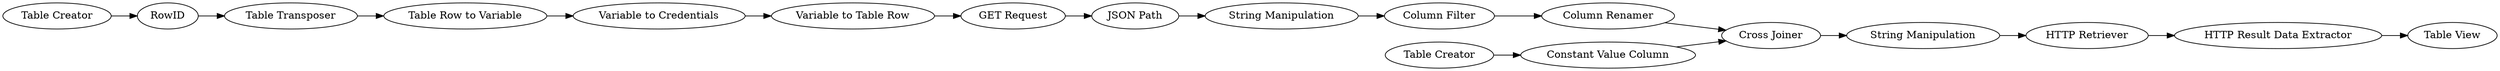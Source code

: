digraph {
	"6422661234390339542_24" [label="HTTP Result Data Extractor"]
	"6422661234390339542_3" [label="Table Creator"]
	"6422661234390339542_21" [label="Cross Joiner"]
	"6422661234390339542_25" [label="Table View"]
	"6422661234390339542_15" [label="JSON Path"]
	"6422661234390339542_17" [label="String Manipulation"]
	"6422661234390339542_23" [label="Column Renamer"]
	"6422661234390339542_12" [label="Variable to Credentials"]
	"6422661234390339542_10" [label="Table Transposer"]
	"6422661234390339542_11" [label=RowID]
	"6422661234390339542_4" [label="Table Creator"]
	"6422661234390339542_26" [label="Constant Value Column"]
	"6422661234390339542_6" [label="String Manipulation"]
	"6422661234390339542_2" [label="Table Row to Variable"]
	"6422661234390339542_22" [label="Column Filter"]
	"6422661234390339542_20" [label="HTTP Retriever"]
	"6422661234390339542_13" [label="Variable to Table Row"]
	"6422661234390339542_14" [label="GET Request"]
	"6422661234390339542_26" -> "6422661234390339542_21"
	"6422661234390339542_10" -> "6422661234390339542_2"
	"6422661234390339542_4" -> "6422661234390339542_26"
	"6422661234390339542_22" -> "6422661234390339542_23"
	"6422661234390339542_20" -> "6422661234390339542_24"
	"6422661234390339542_21" -> "6422661234390339542_6"
	"6422661234390339542_3" -> "6422661234390339542_11"
	"6422661234390339542_6" -> "6422661234390339542_20"
	"6422661234390339542_11" -> "6422661234390339542_10"
	"6422661234390339542_14" -> "6422661234390339542_15"
	"6422661234390339542_24" -> "6422661234390339542_25"
	"6422661234390339542_23" -> "6422661234390339542_21"
	"6422661234390339542_15" -> "6422661234390339542_17"
	"6422661234390339542_2" -> "6422661234390339542_12"
	"6422661234390339542_13" -> "6422661234390339542_14"
	"6422661234390339542_12" -> "6422661234390339542_13"
	"6422661234390339542_17" -> "6422661234390339542_22"
	rankdir=LR
}
